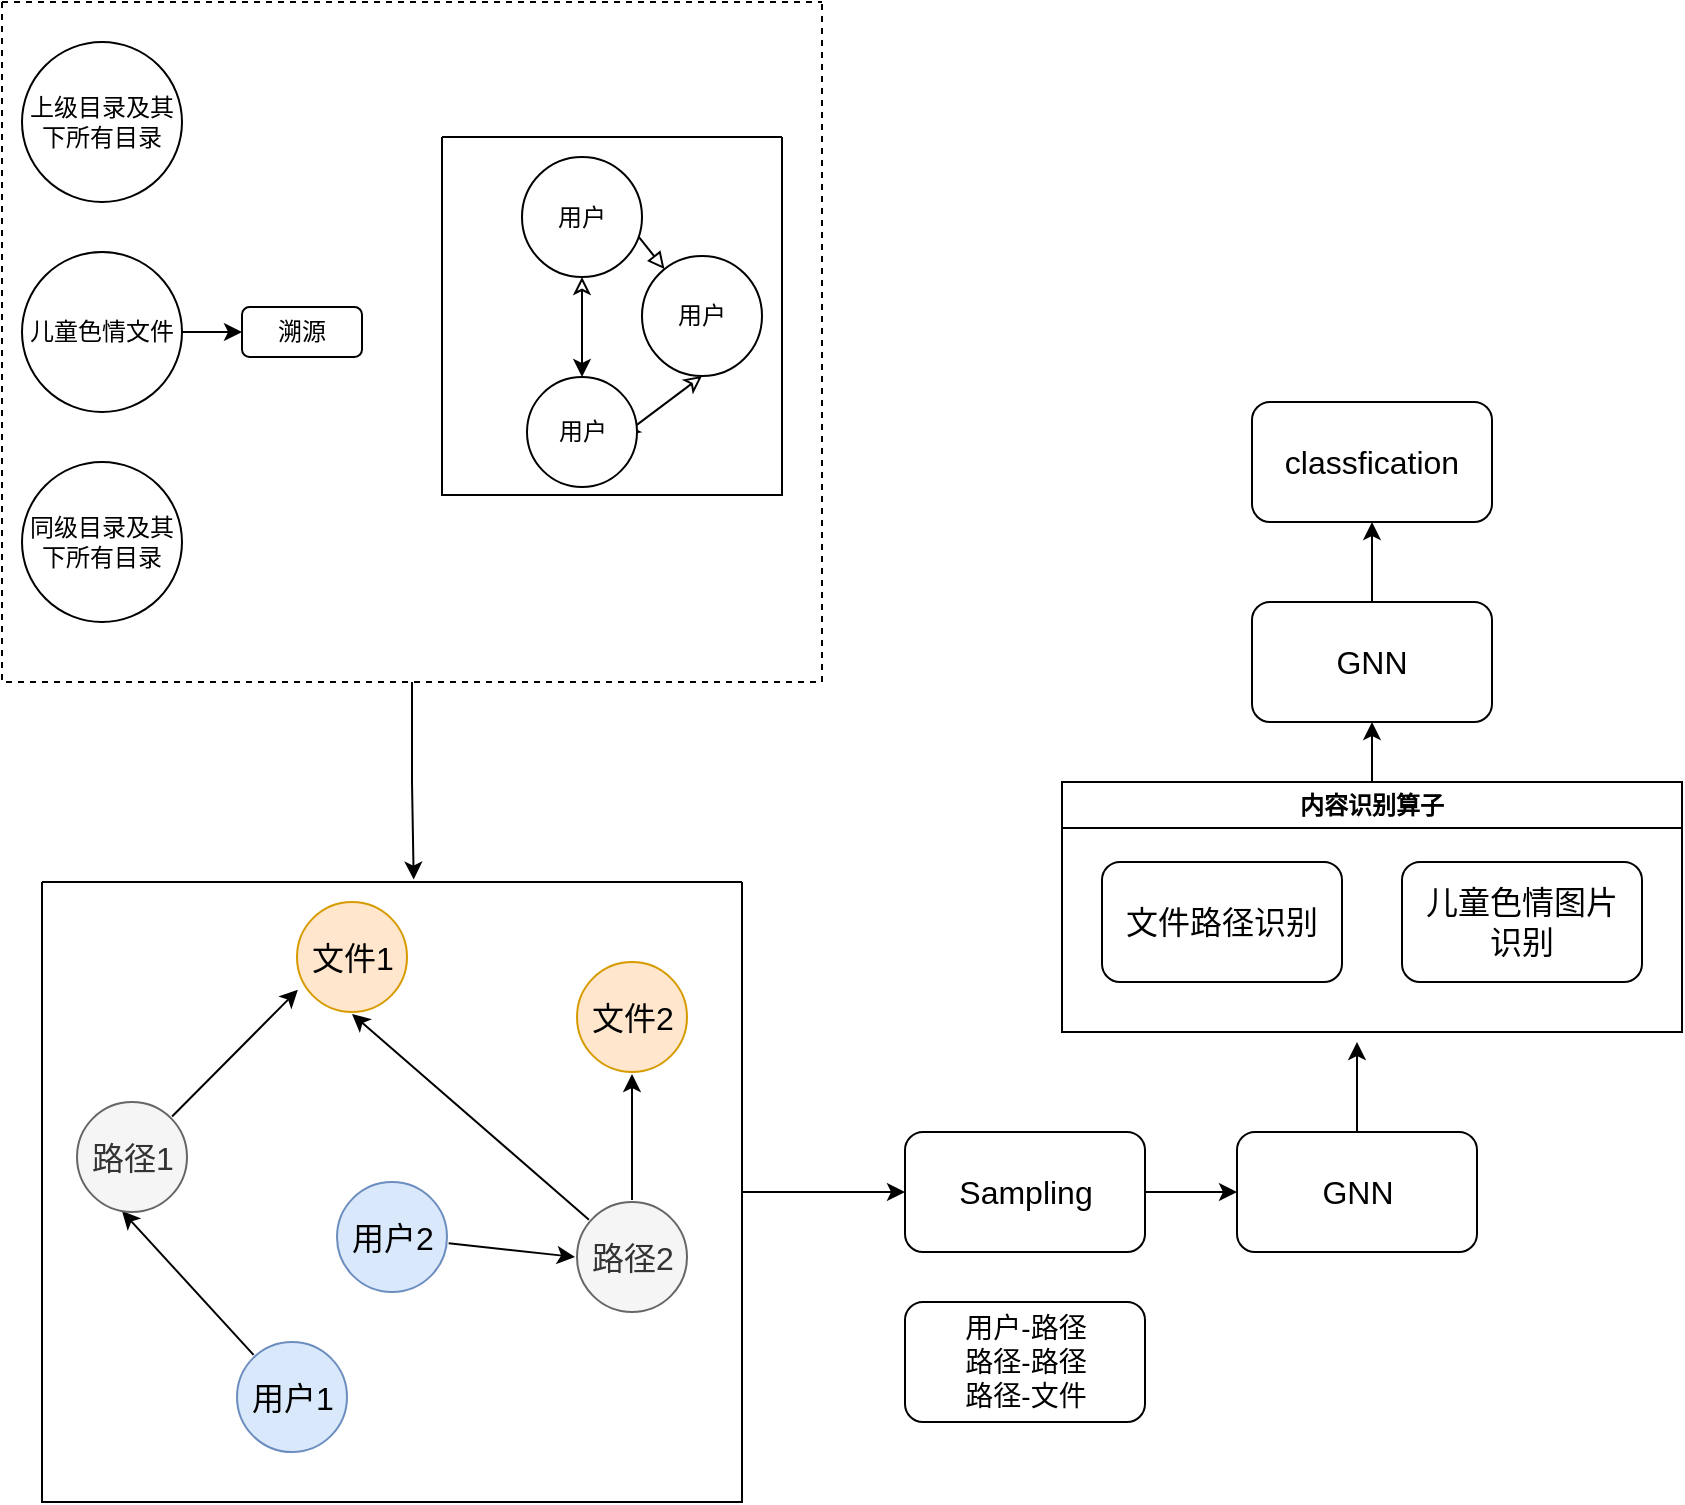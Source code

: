 <mxfile version="21.2.1" type="github">
  <diagram name="第 1 页" id="0jJtAeKh6F2pnRWyd7BW">
    <mxGraphModel dx="2608" dy="1759" grid="1" gridSize="10" guides="1" tooltips="1" connect="1" arrows="1" fold="1" page="1" pageScale="1" pageWidth="827" pageHeight="1169" math="0" shadow="0">
      <root>
        <mxCell id="0" />
        <mxCell id="1" parent="0" />
        <mxCell id="DMLcDICv1TklfwuALCX9-1" value="文件1" style="ellipse;whiteSpace=wrap;html=1;aspect=fixed;fillColor=#ffe6cc;strokeColor=#d79b00;fontSize=16;perimeterSpacing=1;" parent="1" vertex="1">
          <mxGeometry x="-712.5" y="390" width="55" height="55" as="geometry" />
        </mxCell>
        <mxCell id="DMLcDICv1TklfwuALCX9-5" style="rounded=0;orthogonalLoop=1;jettySize=auto;html=1;entryX=0.5;entryY=1;entryDx=0;entryDy=0;fontSize=16;" parent="1" source="DMLcDICv1TklfwuALCX9-2" target="DMLcDICv1TklfwuALCX9-1" edge="1">
          <mxGeometry relative="1" as="geometry" />
        </mxCell>
        <mxCell id="DMLcDICv1TklfwuALCX9-6" style="rounded=0;orthogonalLoop=1;jettySize=auto;html=1;fontSize=16;" parent="1" source="DMLcDICv1TklfwuALCX9-2" target="DMLcDICv1TklfwuALCX9-3" edge="1">
          <mxGeometry relative="1" as="geometry" />
        </mxCell>
        <mxCell id="DMLcDICv1TklfwuALCX9-2" value="路径2" style="ellipse;whiteSpace=wrap;html=1;aspect=fixed;fillColor=#f5f5f5;fontColor=#333333;strokeColor=#666666;fontSize=16;perimeterSpacing=1;" parent="1" vertex="1">
          <mxGeometry x="-572.5" y="540" width="55" height="55" as="geometry" />
        </mxCell>
        <mxCell id="DMLcDICv1TklfwuALCX9-3" value="文件2" style="ellipse;whiteSpace=wrap;html=1;aspect=fixed;fillColor=#ffe6cc;strokeColor=#d79b00;fontSize=16;perimeterSpacing=1;" parent="1" vertex="1">
          <mxGeometry x="-572.5" y="420" width="55" height="55" as="geometry" />
        </mxCell>
        <mxCell id="DMLcDICv1TklfwuALCX9-7" style="rounded=0;orthogonalLoop=1;jettySize=auto;html=1;entryX=0;entryY=0.5;entryDx=0;entryDy=0;fontSize=16;" parent="1" source="DMLcDICv1TklfwuALCX9-4" target="DMLcDICv1TklfwuALCX9-2" edge="1">
          <mxGeometry relative="1" as="geometry" />
        </mxCell>
        <mxCell id="DMLcDICv1TklfwuALCX9-4" value="用户2" style="ellipse;whiteSpace=wrap;html=1;aspect=fixed;fillColor=#dae8fc;strokeColor=#6c8ebf;fontSize=16;perimeterSpacing=1;" parent="1" vertex="1">
          <mxGeometry x="-692.5" y="530" width="55" height="55" as="geometry" />
        </mxCell>
        <mxCell id="DMLcDICv1TklfwuALCX9-9" style="rounded=0;orthogonalLoop=1;jettySize=auto;html=1;entryX=0.413;entryY=0.975;entryDx=0;entryDy=0;entryPerimeter=0;fontSize=16;" parent="1" source="DMLcDICv1TklfwuALCX9-8" target="DMLcDICv1TklfwuALCX9-10" edge="1">
          <mxGeometry relative="1" as="geometry" />
        </mxCell>
        <mxCell id="DMLcDICv1TklfwuALCX9-8" value="用户1" style="ellipse;whiteSpace=wrap;html=1;aspect=fixed;fillColor=#dae8fc;strokeColor=#6c8ebf;fontSize=16;perimeterSpacing=1;" parent="1" vertex="1">
          <mxGeometry x="-742.5" y="610" width="55" height="55" as="geometry" />
        </mxCell>
        <mxCell id="DMLcDICv1TklfwuALCX9-11" style="rounded=0;orthogonalLoop=1;jettySize=auto;html=1;entryX=0.025;entryY=0.788;entryDx=0;entryDy=0;entryPerimeter=0;fontSize=16;" parent="1" source="DMLcDICv1TklfwuALCX9-10" target="DMLcDICv1TklfwuALCX9-1" edge="1">
          <mxGeometry relative="1" as="geometry" />
        </mxCell>
        <mxCell id="DMLcDICv1TklfwuALCX9-10" value="路径1" style="ellipse;whiteSpace=wrap;html=1;aspect=fixed;fillColor=#f5f5f5;fontColor=#333333;strokeColor=#666666;fontSize=16;perimeterSpacing=1;" parent="1" vertex="1">
          <mxGeometry x="-822.5" y="490" width="55" height="55" as="geometry" />
        </mxCell>
        <mxCell id="DMLcDICv1TklfwuALCX9-16" style="edgeStyle=orthogonalEdgeStyle;rounded=0;orthogonalLoop=1;jettySize=auto;html=1;" parent="1" source="DMLcDICv1TklfwuALCX9-12" target="DMLcDICv1TklfwuALCX9-15" edge="1">
          <mxGeometry relative="1" as="geometry" />
        </mxCell>
        <mxCell id="DMLcDICv1TklfwuALCX9-12" value="Sampling" style="rounded=1;whiteSpace=wrap;html=1;fontSize=16;" parent="1" vertex="1">
          <mxGeometry x="-408.5" y="505" width="120" height="60" as="geometry" />
        </mxCell>
        <mxCell id="DMLcDICv1TklfwuALCX9-14" style="edgeStyle=orthogonalEdgeStyle;rounded=0;orthogonalLoop=1;jettySize=auto;html=1;" parent="1" source="DMLcDICv1TklfwuALCX9-13" target="DMLcDICv1TklfwuALCX9-12" edge="1">
          <mxGeometry relative="1" as="geometry" />
        </mxCell>
        <mxCell id="DMLcDICv1TklfwuALCX9-13" value="" style="swimlane;startSize=0;" parent="1" vertex="1">
          <mxGeometry x="-840" y="380" width="350" height="310" as="geometry" />
        </mxCell>
        <mxCell id="hKtgLGqbL83_iqRbkcxa-7" style="edgeStyle=orthogonalEdgeStyle;rounded=0;orthogonalLoop=1;jettySize=auto;html=1;" edge="1" parent="1" source="DMLcDICv1TklfwuALCX9-15">
          <mxGeometry relative="1" as="geometry">
            <mxPoint x="-182.5" y="460" as="targetPoint" />
          </mxGeometry>
        </mxCell>
        <mxCell id="DMLcDICv1TklfwuALCX9-15" value="GNN" style="rounded=1;whiteSpace=wrap;html=1;fontSize=16;" parent="1" vertex="1">
          <mxGeometry x="-242.5" y="505" width="120" height="60" as="geometry" />
        </mxCell>
        <mxCell id="DMLcDICv1TklfwuALCX9-18" value="classfication" style="rounded=1;whiteSpace=wrap;html=1;fontSize=16;" parent="1" vertex="1">
          <mxGeometry x="-235" y="140" width="120" height="60" as="geometry" />
        </mxCell>
        <mxCell id="DMLcDICv1TklfwuALCX9-21" value="&lt;font style=&quot;font-size: 14px;&quot;&gt;用户-路径&lt;br&gt;路径-路径&lt;br&gt;路径-文件&lt;/font&gt;" style="rounded=1;whiteSpace=wrap;html=1;" parent="1" vertex="1">
          <mxGeometry x="-408.5" y="590" width="120" height="60" as="geometry" />
        </mxCell>
        <mxCell id="dS2j2X276p1JeOQ_XhEf-21" value="" style="group" parent="1" vertex="1" connectable="0">
          <mxGeometry x="-860" y="-60" width="410" height="340" as="geometry" />
        </mxCell>
        <mxCell id="dS2j2X276p1JeOQ_XhEf-11" value="" style="swimlane;startSize=0;dashed=1;" parent="dS2j2X276p1JeOQ_XhEf-21" vertex="1">
          <mxGeometry width="410" height="340" as="geometry" />
        </mxCell>
        <mxCell id="dS2j2X276p1JeOQ_XhEf-13" value="同级目录及其下所有目录" style="ellipse;whiteSpace=wrap;html=1;aspect=fixed;" parent="dS2j2X276p1JeOQ_XhEf-11" vertex="1">
          <mxGeometry x="10" y="230" width="80" height="80" as="geometry" />
        </mxCell>
        <mxCell id="dS2j2X276p1JeOQ_XhEf-14" value="上级目录及其下所有目录" style="ellipse;whiteSpace=wrap;html=1;aspect=fixed;" parent="dS2j2X276p1JeOQ_XhEf-11" vertex="1">
          <mxGeometry x="10" y="20" width="80" height="80" as="geometry" />
        </mxCell>
        <mxCell id="dS2j2X276p1JeOQ_XhEf-17" value="" style="swimlane;startSize=0;" parent="dS2j2X276p1JeOQ_XhEf-11" vertex="1">
          <mxGeometry x="220" y="67.5" width="170" height="179" as="geometry" />
        </mxCell>
        <mxCell id="dS2j2X276p1JeOQ_XhEf-19" style="rounded=0;orthogonalLoop=1;jettySize=auto;html=1;startArrow=block;startFill=0;" parent="dS2j2X276p1JeOQ_XhEf-17" source="dS2j2X276p1JeOQ_XhEf-16" edge="1">
          <mxGeometry relative="1" as="geometry">
            <mxPoint x="90" y="39.5" as="targetPoint" />
          </mxGeometry>
        </mxCell>
        <mxCell id="dS2j2X276p1JeOQ_XhEf-20" style="rounded=0;orthogonalLoop=1;jettySize=auto;html=1;exitX=0.5;exitY=1;exitDx=0;exitDy=0;startArrow=classic;startFill=0;" parent="dS2j2X276p1JeOQ_XhEf-17" source="dS2j2X276p1JeOQ_XhEf-16" edge="1">
          <mxGeometry relative="1" as="geometry">
            <mxPoint x="90" y="149.5" as="targetPoint" />
          </mxGeometry>
        </mxCell>
        <mxCell id="dS2j2X276p1JeOQ_XhEf-16" value="用户" style="ellipse;whiteSpace=wrap;html=1;aspect=fixed;" parent="dS2j2X276p1JeOQ_XhEf-17" vertex="1">
          <mxGeometry x="100" y="59.5" width="60" height="60" as="geometry" />
        </mxCell>
        <mxCell id="dS2j2X276p1JeOQ_XhEf-1" value="儿童色情文件" style="ellipse;whiteSpace=wrap;html=1;aspect=fixed;" parent="dS2j2X276p1JeOQ_XhEf-11" vertex="1">
          <mxGeometry x="10" y="125" width="80" height="80" as="geometry" />
        </mxCell>
        <mxCell id="dS2j2X276p1JeOQ_XhEf-6" value="溯源" style="rounded=1;whiteSpace=wrap;html=1;" parent="dS2j2X276p1JeOQ_XhEf-11" vertex="1">
          <mxGeometry x="120" y="152.5" width="60" height="25" as="geometry" />
        </mxCell>
        <mxCell id="dS2j2X276p1JeOQ_XhEf-10" value="" style="edgeStyle=orthogonalEdgeStyle;rounded=0;orthogonalLoop=1;jettySize=auto;html=1;" parent="dS2j2X276p1JeOQ_XhEf-11" source="dS2j2X276p1JeOQ_XhEf-1" target="dS2j2X276p1JeOQ_XhEf-6" edge="1">
          <mxGeometry relative="1" as="geometry" />
        </mxCell>
        <mxCell id="dS2j2X276p1JeOQ_XhEf-18" value="" style="group" parent="dS2j2X276p1JeOQ_XhEf-21" vertex="1" connectable="0">
          <mxGeometry x="260" y="77.5" width="60" height="165" as="geometry" />
        </mxCell>
        <mxCell id="dS2j2X276p1JeOQ_XhEf-7" value="用户" style="ellipse;whiteSpace=wrap;html=1;aspect=fixed;" parent="dS2j2X276p1JeOQ_XhEf-18" vertex="1">
          <mxGeometry width="60" height="60" as="geometry" />
        </mxCell>
        <mxCell id="dS2j2X276p1JeOQ_XhEf-8" value="用户" style="ellipse;whiteSpace=wrap;html=1;aspect=fixed;" parent="dS2j2X276p1JeOQ_XhEf-18" vertex="1">
          <mxGeometry x="2.5" y="110" width="55" height="55" as="geometry" />
        </mxCell>
        <mxCell id="dS2j2X276p1JeOQ_XhEf-9" style="edgeStyle=orthogonalEdgeStyle;rounded=0;orthogonalLoop=1;jettySize=auto;html=1;entryX=0.5;entryY=0;entryDx=0;entryDy=0;startArrow=classic;startFill=0;" parent="dS2j2X276p1JeOQ_XhEf-18" source="dS2j2X276p1JeOQ_XhEf-7" target="dS2j2X276p1JeOQ_XhEf-8" edge="1">
          <mxGeometry relative="1" as="geometry" />
        </mxCell>
        <mxCell id="dS2j2X276p1JeOQ_XhEf-33" style="edgeStyle=orthogonalEdgeStyle;rounded=0;orthogonalLoop=1;jettySize=auto;html=1;entryX=0.531;entryY=-0.004;entryDx=0;entryDy=0;entryPerimeter=0;" parent="1" source="dS2j2X276p1JeOQ_XhEf-11" target="DMLcDICv1TklfwuALCX9-13" edge="1">
          <mxGeometry relative="1" as="geometry" />
        </mxCell>
        <mxCell id="hKtgLGqbL83_iqRbkcxa-9" value="" style="edgeStyle=orthogonalEdgeStyle;rounded=0;orthogonalLoop=1;jettySize=auto;html=1;" edge="1" parent="1" source="hKtgLGqbL83_iqRbkcxa-3" target="DMLcDICv1TklfwuALCX9-18">
          <mxGeometry relative="1" as="geometry" />
        </mxCell>
        <mxCell id="hKtgLGqbL83_iqRbkcxa-3" value="GNN" style="rounded=1;whiteSpace=wrap;html=1;fontSize=16;" vertex="1" parent="1">
          <mxGeometry x="-235" y="240" width="120" height="60" as="geometry" />
        </mxCell>
        <mxCell id="hKtgLGqbL83_iqRbkcxa-8" value="" style="edgeStyle=orthogonalEdgeStyle;rounded=0;orthogonalLoop=1;jettySize=auto;html=1;" edge="1" parent="1" source="hKtgLGqbL83_iqRbkcxa-4" target="hKtgLGqbL83_iqRbkcxa-3">
          <mxGeometry relative="1" as="geometry" />
        </mxCell>
        <mxCell id="hKtgLGqbL83_iqRbkcxa-4" value="内容识别算子" style="swimlane;whiteSpace=wrap;html=1;" vertex="1" parent="1">
          <mxGeometry x="-330" y="330" width="310" height="125" as="geometry" />
        </mxCell>
        <mxCell id="hKtgLGqbL83_iqRbkcxa-1" value="文件路径识别" style="rounded=1;whiteSpace=wrap;html=1;fontSize=16;" vertex="1" parent="hKtgLGqbL83_iqRbkcxa-4">
          <mxGeometry x="20" y="40" width="120" height="60" as="geometry" />
        </mxCell>
        <mxCell id="hKtgLGqbL83_iqRbkcxa-2" value="儿童色情图片&lt;br&gt;识别" style="rounded=1;whiteSpace=wrap;html=1;fontSize=16;" vertex="1" parent="hKtgLGqbL83_iqRbkcxa-4">
          <mxGeometry x="170" y="40" width="120" height="60" as="geometry" />
        </mxCell>
      </root>
    </mxGraphModel>
  </diagram>
</mxfile>
